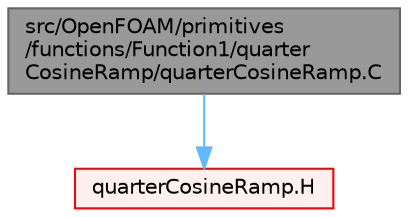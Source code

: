 digraph "src/OpenFOAM/primitives/functions/Function1/quarterCosineRamp/quarterCosineRamp.C"
{
 // LATEX_PDF_SIZE
  bgcolor="transparent";
  edge [fontname=Helvetica,fontsize=10,labelfontname=Helvetica,labelfontsize=10];
  node [fontname=Helvetica,fontsize=10,shape=box,height=0.2,width=0.4];
  Node1 [id="Node000001",label="src/OpenFOAM/primitives\l/functions/Function1/quarter\lCosineRamp/quarterCosineRamp.C",height=0.2,width=0.4,color="gray40", fillcolor="grey60", style="filled", fontcolor="black",tooltip=" "];
  Node1 -> Node2 [id="edge1_Node000001_Node000002",color="steelblue1",style="solid",tooltip=" "];
  Node2 [id="Node000002",label="quarterCosineRamp.H",height=0.2,width=0.4,color="red", fillcolor="#FFF0F0", style="filled",URL="$quarterCosineRamp_8H.html",tooltip=" "];
}
